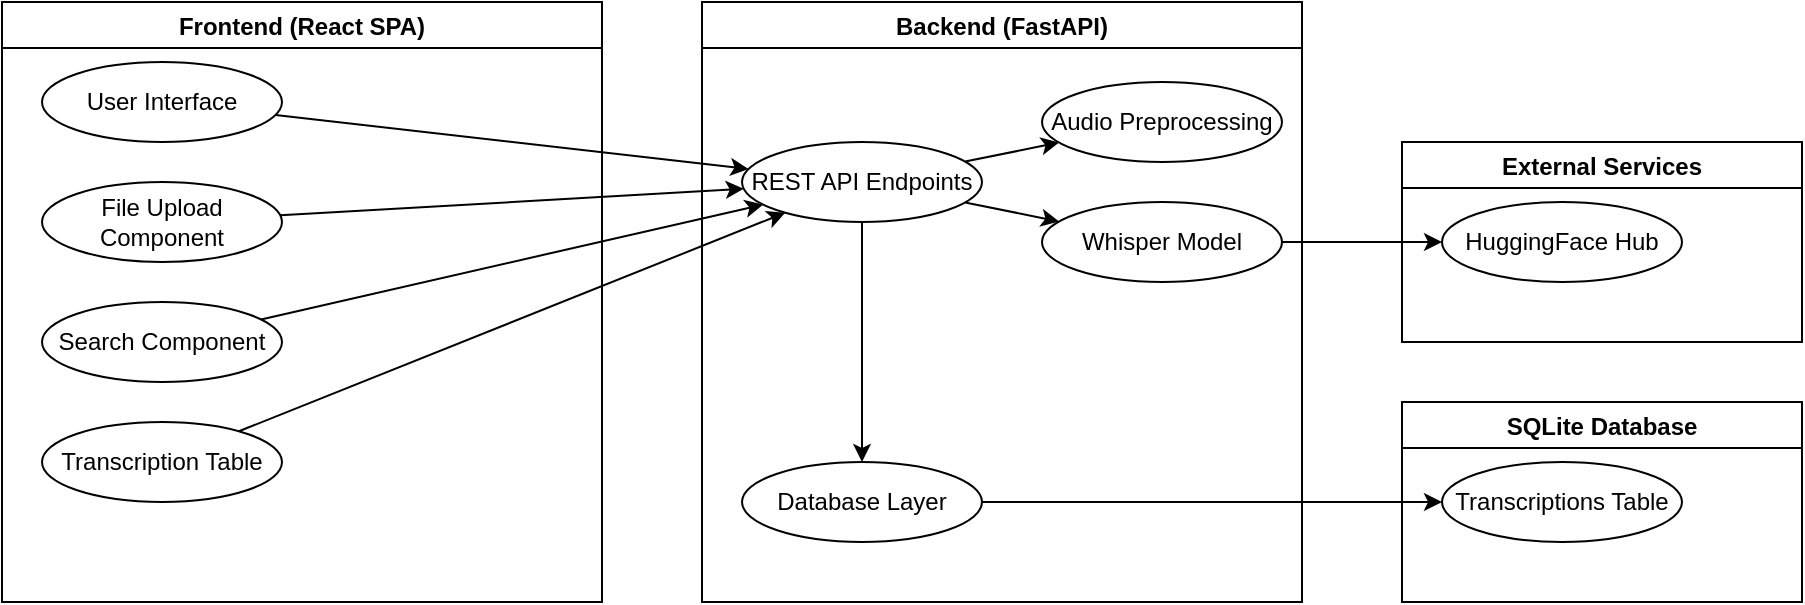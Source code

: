<mxfile version="25.0.3">
  <diagram name="Graph" id="0">
    <mxGraphModel dx="1242" dy="705" grid="1" gridSize="10" guides="1" tooltips="1" connect="1" arrows="1" fold="1" page="1" pageScale="1" pageWidth="827" pageHeight="1169" math="0" shadow="0">
      <root>
        <mxCell id="0" />
        <mxCell id="1" parent="0" />
        <mxCell id="frontendGroup" value="Frontend (React SPA)" style="swimlane" parent="1" vertex="1">
          <mxGeometry x="50" y="50" width="300" height="300" as="geometry" />
        </mxCell>
        <mxCell id="UI" value="User Interface" style="ellipse;whiteSpace=wrap;" parent="frontendGroup" vertex="1">
          <mxGeometry x="20" y="30" width="120" height="40" as="geometry" />
        </mxCell>
        <mxCell id="Upload" value="File Upload Component" style="ellipse;whiteSpace=wrap;" parent="frontendGroup" vertex="1">
          <mxGeometry x="20" y="90" width="120" height="40" as="geometry" />
        </mxCell>
        <mxCell id="Search" value="Search Component" style="ellipse;whiteSpace=wrap;" parent="frontendGroup" vertex="1">
          <mxGeometry x="20" y="150" width="120" height="40" as="geometry" />
        </mxCell>
        <mxCell id="TransList" value="Transcription Table" style="ellipse;whiteSpace=wrap;" parent="frontendGroup" vertex="1">
          <mxGeometry x="20" y="210" width="120" height="40" as="geometry" />
        </mxCell>
        <mxCell id="backendGroup" value="Backend (FastAPI)" style="swimlane" parent="1" vertex="1">
          <mxGeometry x="400" y="50" width="300" height="300" as="geometry" />
        </mxCell>
        <mxCell id="API" value="REST API Endpoints" style="ellipse;whiteSpace=wrap;" parent="backendGroup" vertex="1">
          <mxGeometry x="20" y="70" width="120" height="40" as="geometry" />
        </mxCell>
        <mxCell id="Whisper" value="Whisper Model" style="ellipse;whiteSpace=wrap;" parent="backendGroup" vertex="1">
          <mxGeometry x="170" y="100" width="120" height="40" as="geometry" />
        </mxCell>
        <mxCell id="PreProc" value="Audio Preprocessing" style="ellipse;whiteSpace=wrap;" parent="backendGroup" vertex="1">
          <mxGeometry x="170" y="40" width="120" height="40" as="geometry" />
        </mxCell>
        <mxCell id="DB_Layer" value="Database Layer" style="ellipse;whiteSpace=wrap;" parent="backendGroup" vertex="1">
          <mxGeometry x="20" y="230" width="120" height="40" as="geometry" />
        </mxCell>
        <mxCell id="databaseGroup" value="SQLite Database" style="swimlane" parent="1" vertex="1">
          <mxGeometry x="750" y="250" width="200" height="100" as="geometry" />
        </mxCell>
        <mxCell id="Tables" value="Transcriptions Table" style="ellipse;whiteSpace=wrap;" parent="databaseGroup" vertex="1">
          <mxGeometry x="20" y="30" width="120" height="40" as="geometry" />
        </mxCell>
        <mxCell id="externalGroup" value="External Services" style="swimlane" parent="1" vertex="1">
          <mxGeometry x="750" y="120" width="200" height="100" as="geometry" />
        </mxCell>
        <mxCell id="HF" value="HuggingFace Hub" style="ellipse;whiteSpace=wrap;" parent="externalGroup" vertex="1">
          <mxGeometry x="20" y="30" width="120" height="40" as="geometry" />
        </mxCell>
        <mxCell id="connection1" parent="1" source="UI" target="API" edge="1">
          <mxGeometry relative="1" as="geometry" />
        </mxCell>
        <mxCell id="connection2" parent="1" source="Upload" target="API" edge="1">
          <mxGeometry relative="1" as="geometry" />
        </mxCell>
        <mxCell id="connection3" parent="1" source="Search" target="API" edge="1">
          <mxGeometry relative="1" as="geometry" />
        </mxCell>
        <mxCell id="connection4" parent="1" source="TransList" target="API" edge="1">
          <mxGeometry relative="1" as="geometry" />
        </mxCell>
        <mxCell id="connection5" parent="1" source="API" target="Whisper" edge="1">
          <mxGeometry relative="1" as="geometry" />
        </mxCell>
        <mxCell id="connection6" parent="1" source="API" target="PreProc" edge="1">
          <mxGeometry relative="1" as="geometry" />
        </mxCell>
        <mxCell id="connection7" parent="1" source="API" target="DB_Layer" edge="1">
          <mxGeometry relative="1" as="geometry" />
        </mxCell>
        <mxCell id="connection8" parent="1" source="Whisper" target="HF" edge="1">
          <mxGeometry relative="1" as="geometry" />
        </mxCell>
        <mxCell id="connection9" parent="1" source="DB_Layer" target="Tables" edge="1">
          <mxGeometry relative="1" as="geometry" />
        </mxCell>
      </root>
    </mxGraphModel>
  </diagram>
</mxfile>

